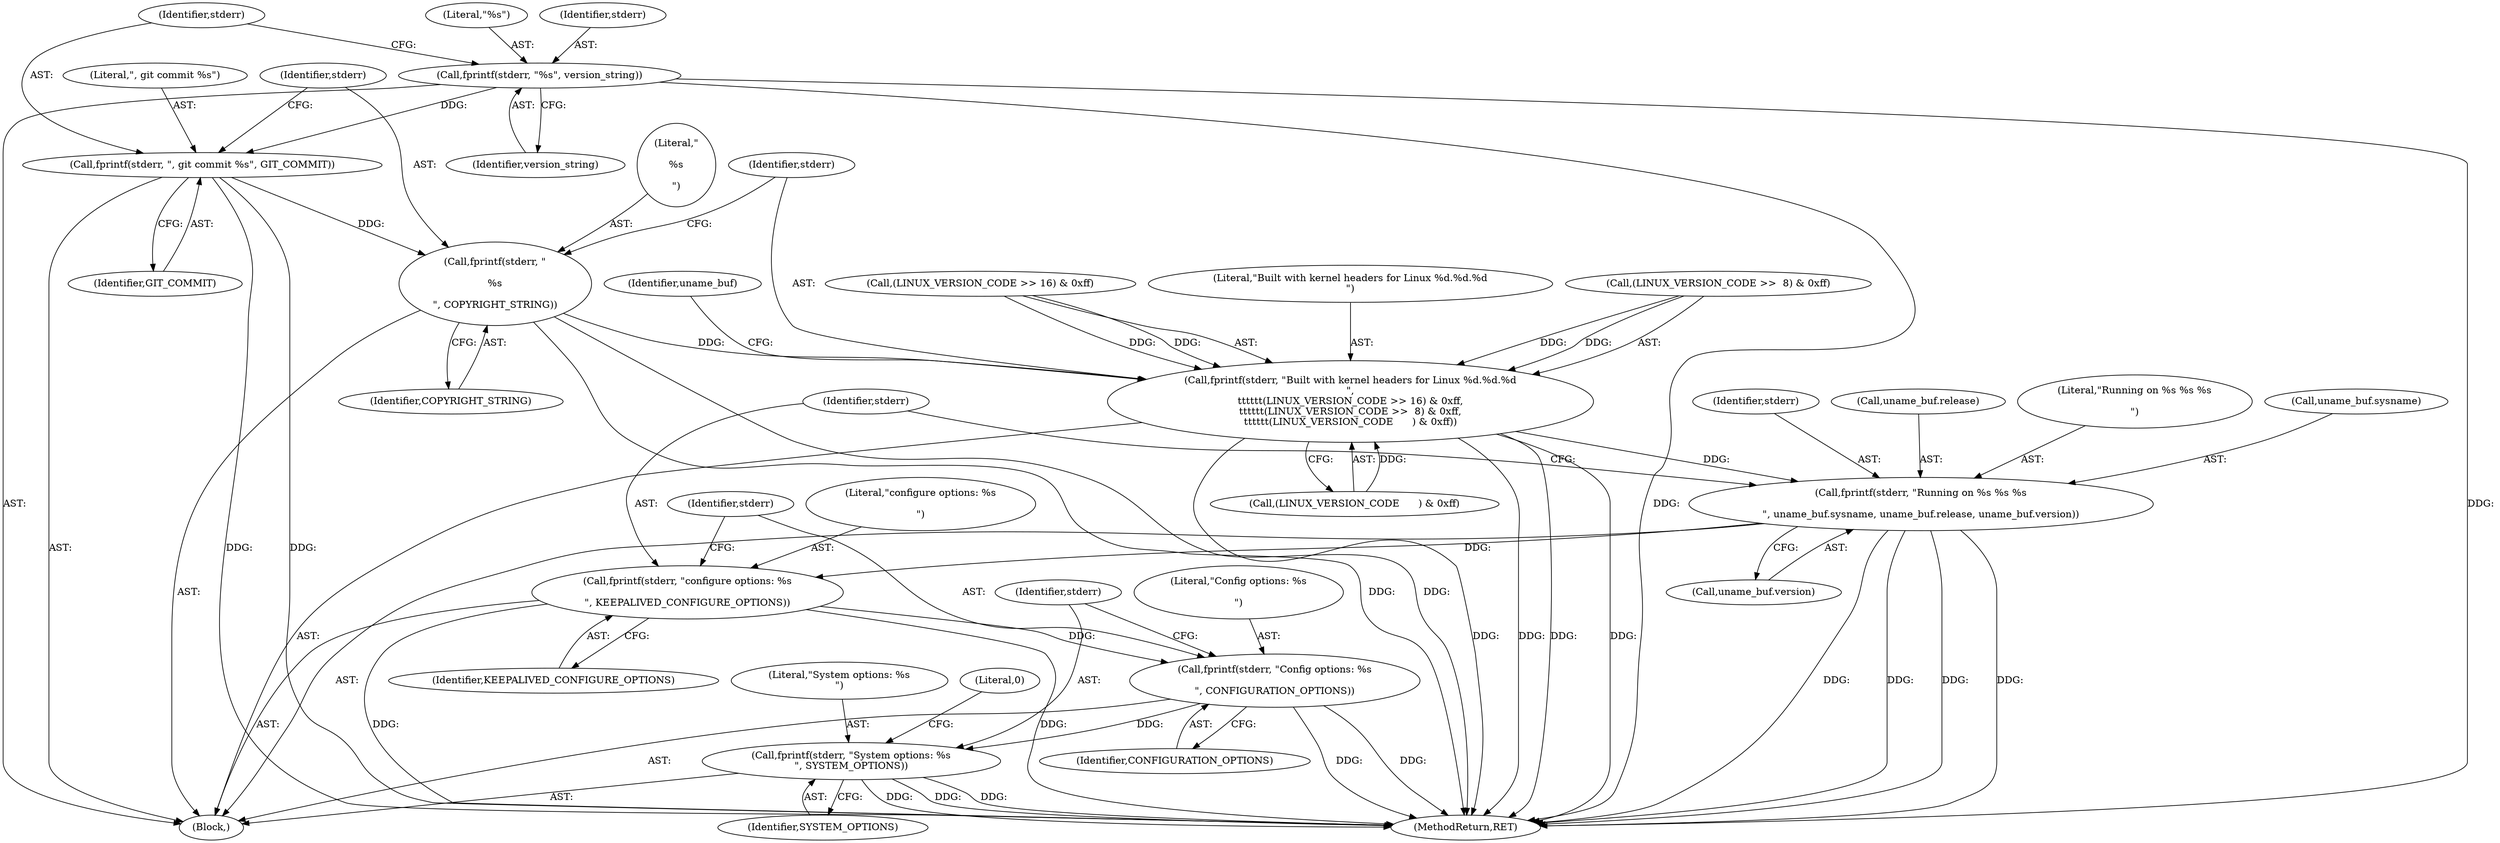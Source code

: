 digraph "0_keepalived_c6247a9ef2c7b33244ab1d3aa5d629ec49f0a067_2@API" {
"1000197" [label="(Call,fprintf(stderr, \"%s\", version_string))"];
"1000201" [label="(Call,fprintf(stderr, \", git commit %s\", GIT_COMMIT))"];
"1000205" [label="(Call,fprintf(stderr, \"\n\n%s\n\n\", COPYRIGHT_STRING))"];
"1000209" [label="(Call,fprintf(stderr, \"Built with kernel headers for Linux %d.%d.%d\n\",\n\t\t\t\t\t\t(LINUX_VERSION_CODE >> 16) & 0xff,\n\t\t\t\t\t\t(LINUX_VERSION_CODE >>  8) & 0xff,\n\t\t\t\t\t\t(LINUX_VERSION_CODE      ) & 0xff))"];
"1000229" [label="(Call,fprintf(stderr, \"Running on %s %s %s\n\n\", uname_buf.sysname, uname_buf.release, uname_buf.version))"];
"1000241" [label="(Call,fprintf(stderr, \"configure options: %s\n\n\", KEEPALIVED_CONFIGURE_OPTIONS))"];
"1000245" [label="(Call,fprintf(stderr, \"Config options: %s\n\n\", CONFIGURATION_OPTIONS))"];
"1000249" [label="(Call,fprintf(stderr, \"System options: %s\n\", SYSTEM_OPTIONS))"];
"1000209" [label="(Call,fprintf(stderr, \"Built with kernel headers for Linux %d.%d.%d\n\",\n\t\t\t\t\t\t(LINUX_VERSION_CODE >> 16) & 0xff,\n\t\t\t\t\t\t(LINUX_VERSION_CODE >>  8) & 0xff,\n\t\t\t\t\t\t(LINUX_VERSION_CODE      ) & 0xff))"];
"1000204" [label="(Identifier,GIT_COMMIT)"];
"1000241" [label="(Call,fprintf(stderr, \"configure options: %s\n\n\", KEEPALIVED_CONFIGURE_OPTIONS))"];
"1000254" [label="(Literal,0)"];
"1000745" [label="(MethodReturn,RET)"];
"1000200" [label="(Identifier,version_string)"];
"1000252" [label="(Identifier,SYSTEM_OPTIONS)"];
"1000210" [label="(Identifier,stderr)"];
"1000195" [label="(Block,)"];
"1000203" [label="(Literal,\", git commit %s\")"];
"1000247" [label="(Literal,\"Config options: %s\n\n\")"];
"1000212" [label="(Call,(LINUX_VERSION_CODE >> 16) & 0xff)"];
"1000230" [label="(Identifier,stderr)"];
"1000198" [label="(Identifier,stderr)"];
"1000251" [label="(Literal,\"System options: %s\n\")"];
"1000250" [label="(Identifier,stderr)"];
"1000211" [label="(Literal,\"Built with kernel headers for Linux %d.%d.%d\n\")"];
"1000217" [label="(Call,(LINUX_VERSION_CODE >>  8) & 0xff)"];
"1000197" [label="(Call,fprintf(stderr, \"%s\", version_string))"];
"1000229" [label="(Call,fprintf(stderr, \"Running on %s %s %s\n\n\", uname_buf.sysname, uname_buf.release, uname_buf.version))"];
"1000205" [label="(Call,fprintf(stderr, \"\n\n%s\n\n\", COPYRIGHT_STRING))"];
"1000248" [label="(Identifier,CONFIGURATION_OPTIONS)"];
"1000201" [label="(Call,fprintf(stderr, \", git commit %s\", GIT_COMMIT))"];
"1000244" [label="(Identifier,KEEPALIVED_CONFIGURE_OPTIONS)"];
"1000249" [label="(Call,fprintf(stderr, \"System options: %s\n\", SYSTEM_OPTIONS))"];
"1000235" [label="(Call,uname_buf.release)"];
"1000231" [label="(Literal,\"Running on %s %s %s\n\n\")"];
"1000245" [label="(Call,fprintf(stderr, \"Config options: %s\n\n\", CONFIGURATION_OPTIONS))"];
"1000242" [label="(Identifier,stderr)"];
"1000206" [label="(Identifier,stderr)"];
"1000228" [label="(Identifier,uname_buf)"];
"1000238" [label="(Call,uname_buf.version)"];
"1000243" [label="(Literal,\"configure options: %s\n\n\")"];
"1000232" [label="(Call,uname_buf.sysname)"];
"1000208" [label="(Identifier,COPYRIGHT_STRING)"];
"1000246" [label="(Identifier,stderr)"];
"1000202" [label="(Identifier,stderr)"];
"1000222" [label="(Call,(LINUX_VERSION_CODE      ) & 0xff)"];
"1000199" [label="(Literal,\"%s\")"];
"1000207" [label="(Literal,\"\n\n%s\n\n\")"];
"1000197" -> "1000195"  [label="AST: "];
"1000197" -> "1000200"  [label="CFG: "];
"1000198" -> "1000197"  [label="AST: "];
"1000199" -> "1000197"  [label="AST: "];
"1000200" -> "1000197"  [label="AST: "];
"1000202" -> "1000197"  [label="CFG: "];
"1000197" -> "1000745"  [label="DDG: "];
"1000197" -> "1000745"  [label="DDG: "];
"1000197" -> "1000201"  [label="DDG: "];
"1000201" -> "1000195"  [label="AST: "];
"1000201" -> "1000204"  [label="CFG: "];
"1000202" -> "1000201"  [label="AST: "];
"1000203" -> "1000201"  [label="AST: "];
"1000204" -> "1000201"  [label="AST: "];
"1000206" -> "1000201"  [label="CFG: "];
"1000201" -> "1000745"  [label="DDG: "];
"1000201" -> "1000745"  [label="DDG: "];
"1000201" -> "1000205"  [label="DDG: "];
"1000205" -> "1000195"  [label="AST: "];
"1000205" -> "1000208"  [label="CFG: "];
"1000206" -> "1000205"  [label="AST: "];
"1000207" -> "1000205"  [label="AST: "];
"1000208" -> "1000205"  [label="AST: "];
"1000210" -> "1000205"  [label="CFG: "];
"1000205" -> "1000745"  [label="DDG: "];
"1000205" -> "1000745"  [label="DDG: "];
"1000205" -> "1000209"  [label="DDG: "];
"1000209" -> "1000195"  [label="AST: "];
"1000209" -> "1000222"  [label="CFG: "];
"1000210" -> "1000209"  [label="AST: "];
"1000211" -> "1000209"  [label="AST: "];
"1000212" -> "1000209"  [label="AST: "];
"1000217" -> "1000209"  [label="AST: "];
"1000222" -> "1000209"  [label="AST: "];
"1000228" -> "1000209"  [label="CFG: "];
"1000209" -> "1000745"  [label="DDG: "];
"1000209" -> "1000745"  [label="DDG: "];
"1000209" -> "1000745"  [label="DDG: "];
"1000209" -> "1000745"  [label="DDG: "];
"1000212" -> "1000209"  [label="DDG: "];
"1000212" -> "1000209"  [label="DDG: "];
"1000217" -> "1000209"  [label="DDG: "];
"1000217" -> "1000209"  [label="DDG: "];
"1000222" -> "1000209"  [label="DDG: "];
"1000209" -> "1000229"  [label="DDG: "];
"1000229" -> "1000195"  [label="AST: "];
"1000229" -> "1000238"  [label="CFG: "];
"1000230" -> "1000229"  [label="AST: "];
"1000231" -> "1000229"  [label="AST: "];
"1000232" -> "1000229"  [label="AST: "];
"1000235" -> "1000229"  [label="AST: "];
"1000238" -> "1000229"  [label="AST: "];
"1000242" -> "1000229"  [label="CFG: "];
"1000229" -> "1000745"  [label="DDG: "];
"1000229" -> "1000745"  [label="DDG: "];
"1000229" -> "1000745"  [label="DDG: "];
"1000229" -> "1000745"  [label="DDG: "];
"1000229" -> "1000241"  [label="DDG: "];
"1000241" -> "1000195"  [label="AST: "];
"1000241" -> "1000244"  [label="CFG: "];
"1000242" -> "1000241"  [label="AST: "];
"1000243" -> "1000241"  [label="AST: "];
"1000244" -> "1000241"  [label="AST: "];
"1000246" -> "1000241"  [label="CFG: "];
"1000241" -> "1000745"  [label="DDG: "];
"1000241" -> "1000745"  [label="DDG: "];
"1000241" -> "1000245"  [label="DDG: "];
"1000245" -> "1000195"  [label="AST: "];
"1000245" -> "1000248"  [label="CFG: "];
"1000246" -> "1000245"  [label="AST: "];
"1000247" -> "1000245"  [label="AST: "];
"1000248" -> "1000245"  [label="AST: "];
"1000250" -> "1000245"  [label="CFG: "];
"1000245" -> "1000745"  [label="DDG: "];
"1000245" -> "1000745"  [label="DDG: "];
"1000245" -> "1000249"  [label="DDG: "];
"1000249" -> "1000195"  [label="AST: "];
"1000249" -> "1000252"  [label="CFG: "];
"1000250" -> "1000249"  [label="AST: "];
"1000251" -> "1000249"  [label="AST: "];
"1000252" -> "1000249"  [label="AST: "];
"1000254" -> "1000249"  [label="CFG: "];
"1000249" -> "1000745"  [label="DDG: "];
"1000249" -> "1000745"  [label="DDG: "];
"1000249" -> "1000745"  [label="DDG: "];
}
